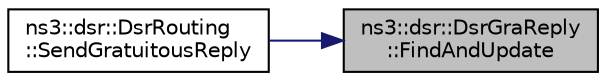 digraph "ns3::dsr::DsrGraReply::FindAndUpdate"
{
 // LATEX_PDF_SIZE
  edge [fontname="Helvetica",fontsize="10",labelfontname="Helvetica",labelfontsize="10"];
  node [fontname="Helvetica",fontsize="10",shape=record];
  rankdir="RL";
  Node1 [label="ns3::dsr::DsrGraReply\l::FindAndUpdate",height=0.2,width=0.4,color="black", fillcolor="grey75", style="filled", fontcolor="black",tooltip="Update the route entry if found."];
  Node1 -> Node2 [dir="back",color="midnightblue",fontsize="10",style="solid",fontname="Helvetica"];
  Node2 [label="ns3::dsr::DsrRouting\l::SendGratuitousReply",height=0.2,width=0.4,color="black", fillcolor="white", style="filled",URL="$classns3_1_1dsr_1_1_dsr_routing.html#a780988be538d2a1030d127f1d3c7932c",tooltip="Send the gratuitous reply."];
}
